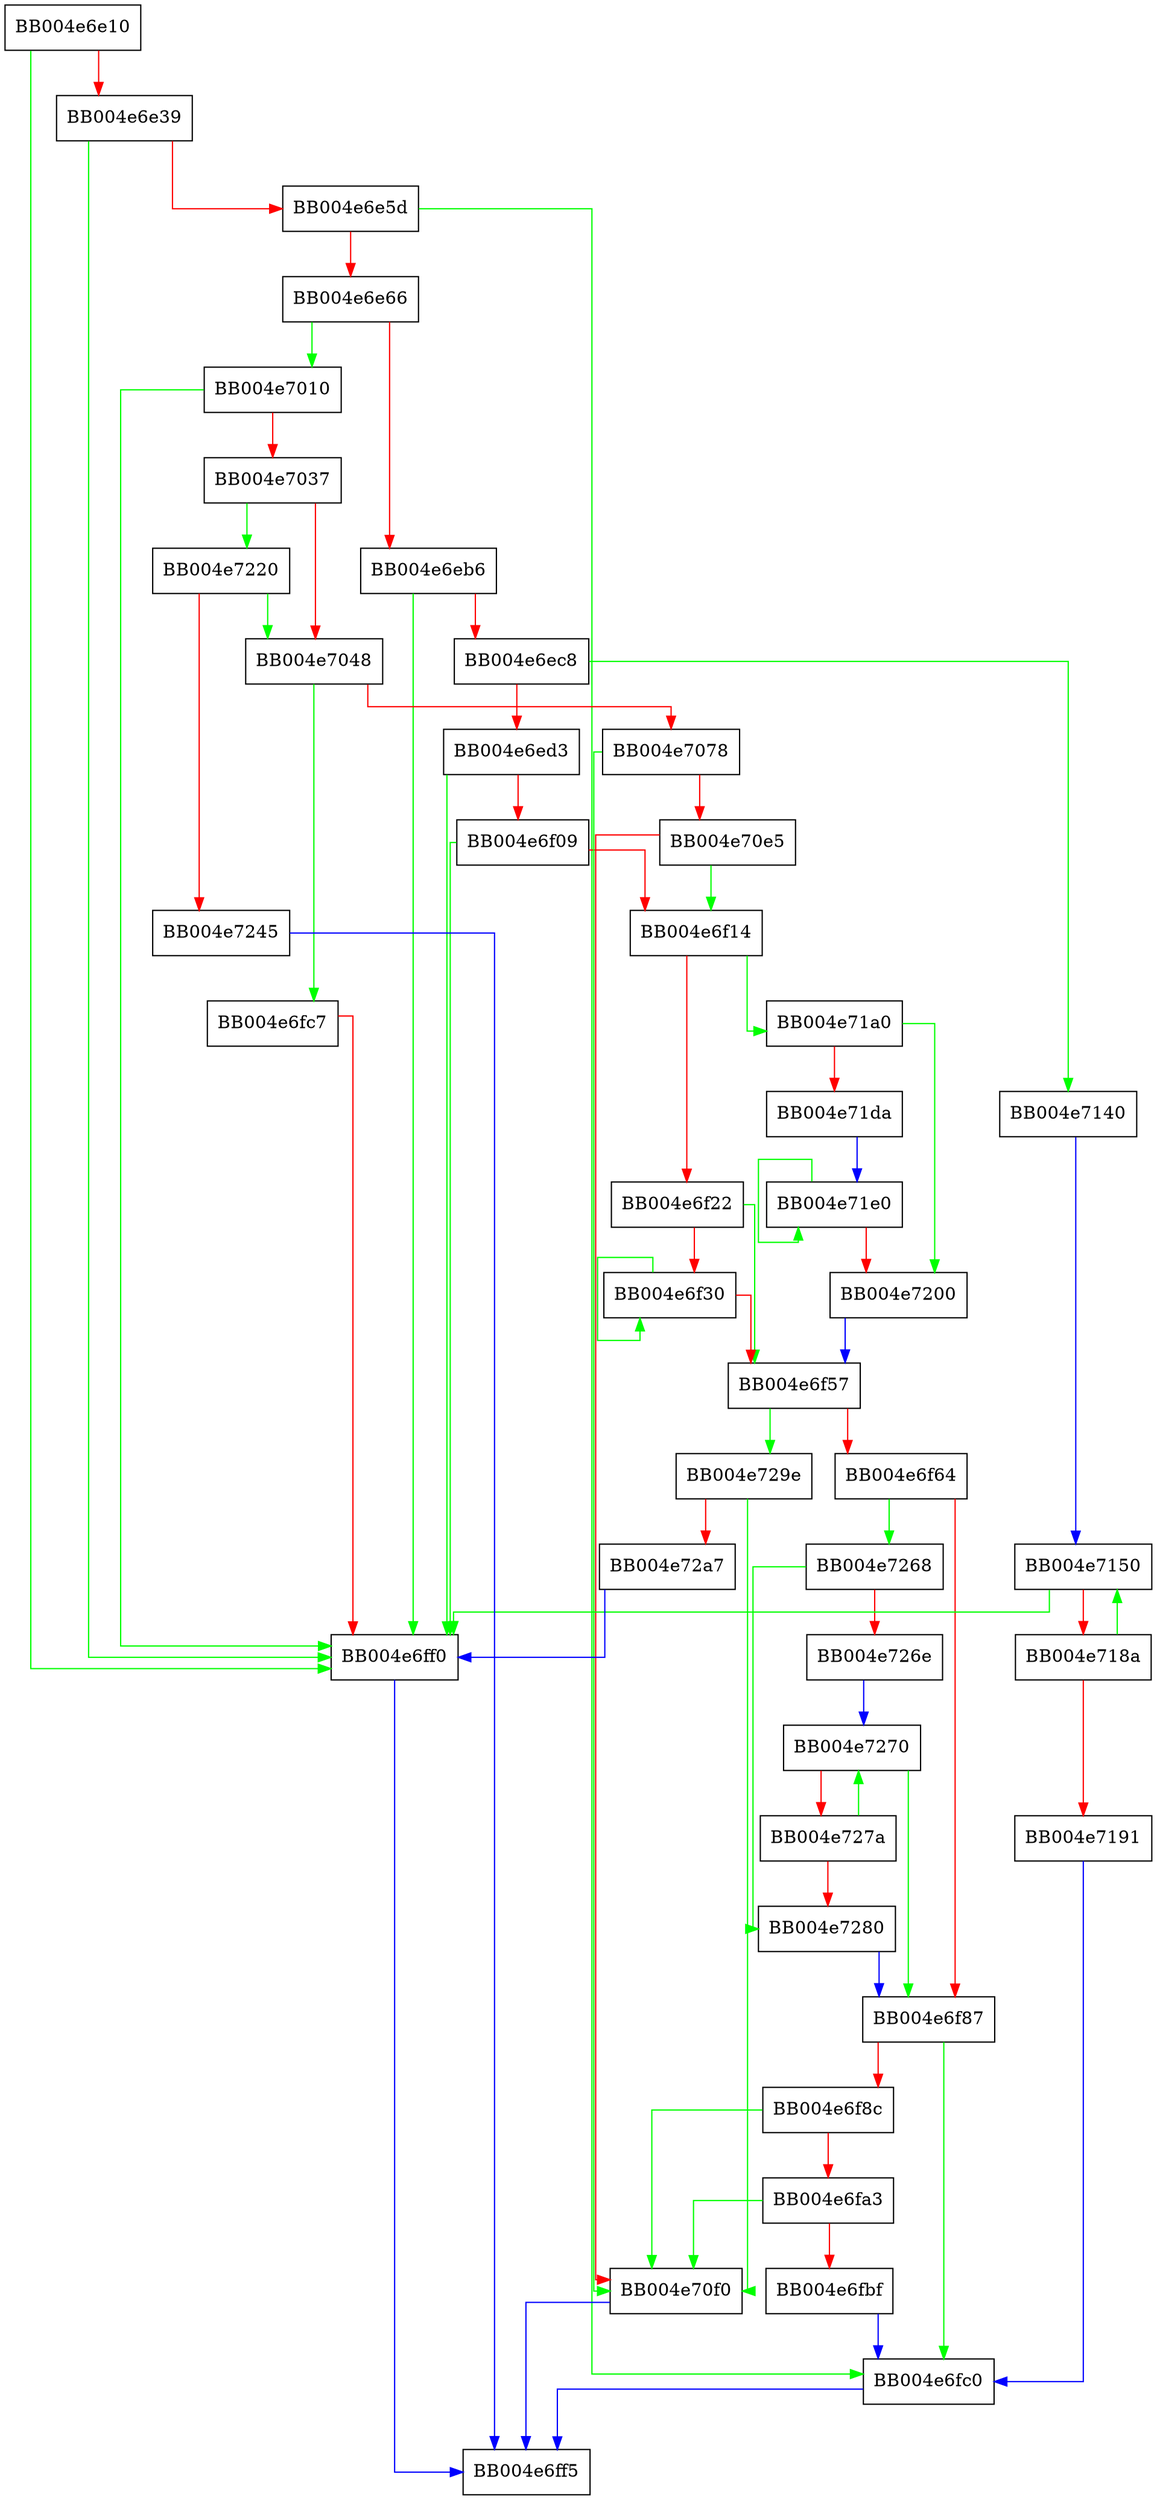 digraph dtls1_reassemble_fragment {
  node [shape="box"];
  graph [splines=ortho];
  BB004e6e10 -> BB004e6ff0 [color="green"];
  BB004e6e10 -> BB004e6e39 [color="red"];
  BB004e6e39 -> BB004e6ff0 [color="green"];
  BB004e6e39 -> BB004e6e5d [color="red"];
  BB004e6e5d -> BB004e6fc0 [color="green"];
  BB004e6e5d -> BB004e6e66 [color="red"];
  BB004e6e66 -> BB004e7010 [color="green"];
  BB004e6e66 -> BB004e6eb6 [color="red"];
  BB004e6eb6 -> BB004e6ff0 [color="green"];
  BB004e6eb6 -> BB004e6ec8 [color="red"];
  BB004e6ec8 -> BB004e7140 [color="green"];
  BB004e6ec8 -> BB004e6ed3 [color="red"];
  BB004e6ed3 -> BB004e6ff0 [color="green"];
  BB004e6ed3 -> BB004e6f09 [color="red"];
  BB004e6f09 -> BB004e6ff0 [color="green"];
  BB004e6f09 -> BB004e6f14 [color="red"];
  BB004e6f14 -> BB004e71a0 [color="green"];
  BB004e6f14 -> BB004e6f22 [color="red"];
  BB004e6f22 -> BB004e6f57 [color="green"];
  BB004e6f22 -> BB004e6f30 [color="red"];
  BB004e6f30 -> BB004e6f30 [color="green"];
  BB004e6f30 -> BB004e6f57 [color="red"];
  BB004e6f57 -> BB004e729e [color="green"];
  BB004e6f57 -> BB004e6f64 [color="red"];
  BB004e6f64 -> BB004e7268 [color="green"];
  BB004e6f64 -> BB004e6f87 [color="red"];
  BB004e6f87 -> BB004e6fc0 [color="green"];
  BB004e6f87 -> BB004e6f8c [color="red"];
  BB004e6f8c -> BB004e70f0 [color="green"];
  BB004e6f8c -> BB004e6fa3 [color="red"];
  BB004e6fa3 -> BB004e70f0 [color="green"];
  BB004e6fa3 -> BB004e6fbf [color="red"];
  BB004e6fbf -> BB004e6fc0 [color="blue"];
  BB004e6fc0 -> BB004e6ff5 [color="blue"];
  BB004e6fc7 -> BB004e6ff0 [color="red"];
  BB004e6ff0 -> BB004e6ff5 [color="blue"];
  BB004e7010 -> BB004e6ff0 [color="green"];
  BB004e7010 -> BB004e7037 [color="red"];
  BB004e7037 -> BB004e7220 [color="green"];
  BB004e7037 -> BB004e7048 [color="red"];
  BB004e7048 -> BB004e6fc7 [color="green"];
  BB004e7048 -> BB004e7078 [color="red"];
  BB004e7078 -> BB004e70f0 [color="green"];
  BB004e7078 -> BB004e70e5 [color="red"];
  BB004e70e5 -> BB004e6f14 [color="green"];
  BB004e70e5 -> BB004e70f0 [color="red"];
  BB004e70f0 -> BB004e6ff5 [color="blue"];
  BB004e7140 -> BB004e7150 [color="blue"];
  BB004e7150 -> BB004e6ff0 [color="green"];
  BB004e7150 -> BB004e718a [color="red"];
  BB004e718a -> BB004e7150 [color="green"];
  BB004e718a -> BB004e7191 [color="red"];
  BB004e7191 -> BB004e6fc0 [color="blue"];
  BB004e71a0 -> BB004e7200 [color="green"];
  BB004e71a0 -> BB004e71da [color="red"];
  BB004e71da -> BB004e71e0 [color="blue"];
  BB004e71e0 -> BB004e71e0 [color="green"];
  BB004e71e0 -> BB004e7200 [color="red"];
  BB004e7200 -> BB004e6f57 [color="blue"];
  BB004e7220 -> BB004e7048 [color="green"];
  BB004e7220 -> BB004e7245 [color="red"];
  BB004e7245 -> BB004e6ff5 [color="blue"];
  BB004e7268 -> BB004e7280 [color="green"];
  BB004e7268 -> BB004e726e [color="red"];
  BB004e726e -> BB004e7270 [color="blue"];
  BB004e7270 -> BB004e6f87 [color="green"];
  BB004e7270 -> BB004e727a [color="red"];
  BB004e727a -> BB004e7270 [color="green"];
  BB004e727a -> BB004e7280 [color="red"];
  BB004e7280 -> BB004e6f87 [color="blue"];
  BB004e729e -> BB004e70f0 [color="green"];
  BB004e729e -> BB004e72a7 [color="red"];
  BB004e72a7 -> BB004e6ff0 [color="blue"];
}